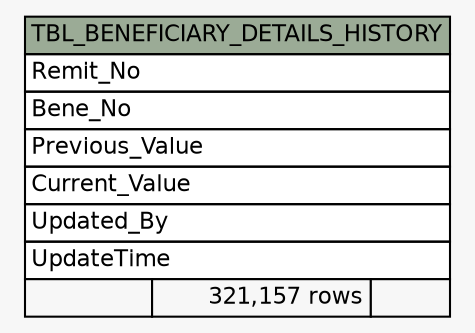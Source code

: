 // dot 2.38.0 on Windows 10 10.0
// SchemaSpy rev 590
digraph "TBL_BENEFICIARY_DETAILS_HISTORY" {
  graph [
    rankdir="RL"
    bgcolor="#f7f7f7"
    nodesep="0.18"
    ranksep="0.46"
    fontname="Helvetica"
    fontsize="11"
  ];
  node [
    fontname="Helvetica"
    fontsize="11"
    shape="plaintext"
  ];
  edge [
    arrowsize="0.8"
  ];
  "TBL_BENEFICIARY_DETAILS_HISTORY" [
    label=<
    <TABLE BORDER="0" CELLBORDER="1" CELLSPACING="0" BGCOLOR="#ffffff">
      <TR><TD COLSPAN="3" BGCOLOR="#9bab96" ALIGN="CENTER">TBL_BENEFICIARY_DETAILS_HISTORY</TD></TR>
      <TR><TD PORT="Remit_No" COLSPAN="3" ALIGN="LEFT">Remit_No</TD></TR>
      <TR><TD PORT="Bene_No" COLSPAN="3" ALIGN="LEFT">Bene_No</TD></TR>
      <TR><TD PORT="Previous_Value" COLSPAN="3" ALIGN="LEFT">Previous_Value</TD></TR>
      <TR><TD PORT="Current_Value" COLSPAN="3" ALIGN="LEFT">Current_Value</TD></TR>
      <TR><TD PORT="Updated_By" COLSPAN="3" ALIGN="LEFT">Updated_By</TD></TR>
      <TR><TD PORT="UpdateTime" COLSPAN="3" ALIGN="LEFT">UpdateTime</TD></TR>
      <TR><TD ALIGN="LEFT" BGCOLOR="#f7f7f7">  </TD><TD ALIGN="RIGHT" BGCOLOR="#f7f7f7">321,157 rows</TD><TD ALIGN="RIGHT" BGCOLOR="#f7f7f7">  </TD></TR>
    </TABLE>>
    URL="tables/TBL_BENEFICIARY_DETAILS_HISTORY.html"
    tooltip="TBL_BENEFICIARY_DETAILS_HISTORY"
  ];
}
